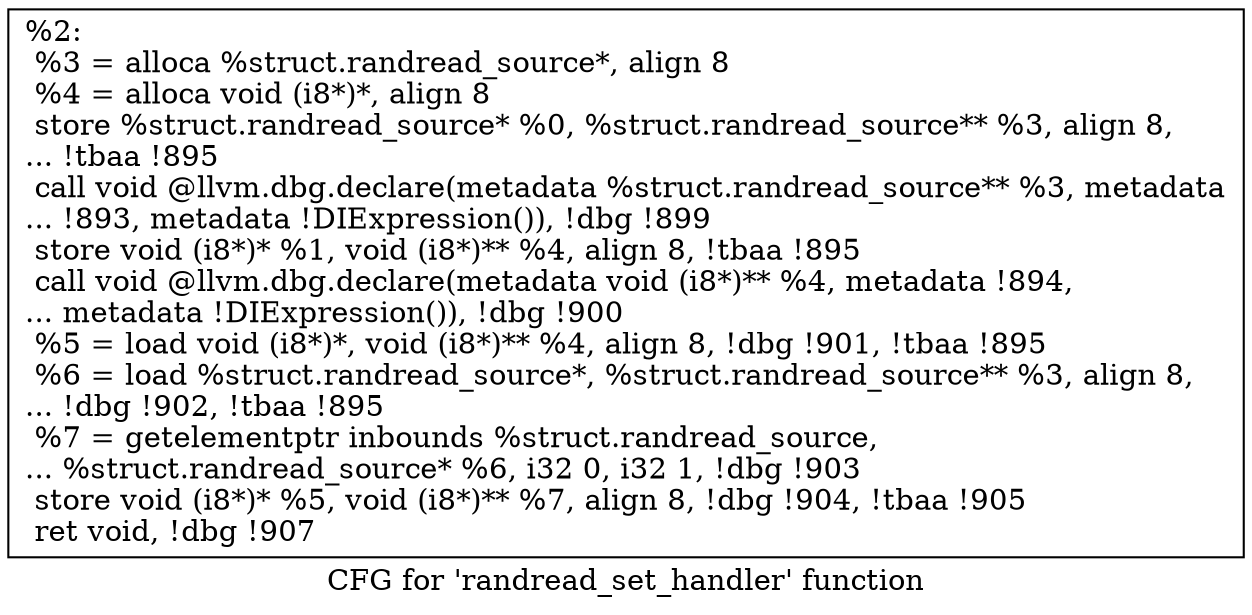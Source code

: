 digraph "CFG for 'randread_set_handler' function" {
	label="CFG for 'randread_set_handler' function";

	Node0x143b030 [shape=record,label="{%2:\l  %3 = alloca %struct.randread_source*, align 8\l  %4 = alloca void (i8*)*, align 8\l  store %struct.randread_source* %0, %struct.randread_source** %3, align 8,\l... !tbaa !895\l  call void @llvm.dbg.declare(metadata %struct.randread_source** %3, metadata\l... !893, metadata !DIExpression()), !dbg !899\l  store void (i8*)* %1, void (i8*)** %4, align 8, !tbaa !895\l  call void @llvm.dbg.declare(metadata void (i8*)** %4, metadata !894,\l... metadata !DIExpression()), !dbg !900\l  %5 = load void (i8*)*, void (i8*)** %4, align 8, !dbg !901, !tbaa !895\l  %6 = load %struct.randread_source*, %struct.randread_source** %3, align 8,\l... !dbg !902, !tbaa !895\l  %7 = getelementptr inbounds %struct.randread_source,\l... %struct.randread_source* %6, i32 0, i32 1, !dbg !903\l  store void (i8*)* %5, void (i8*)** %7, align 8, !dbg !904, !tbaa !905\l  ret void, !dbg !907\l}"];
}
